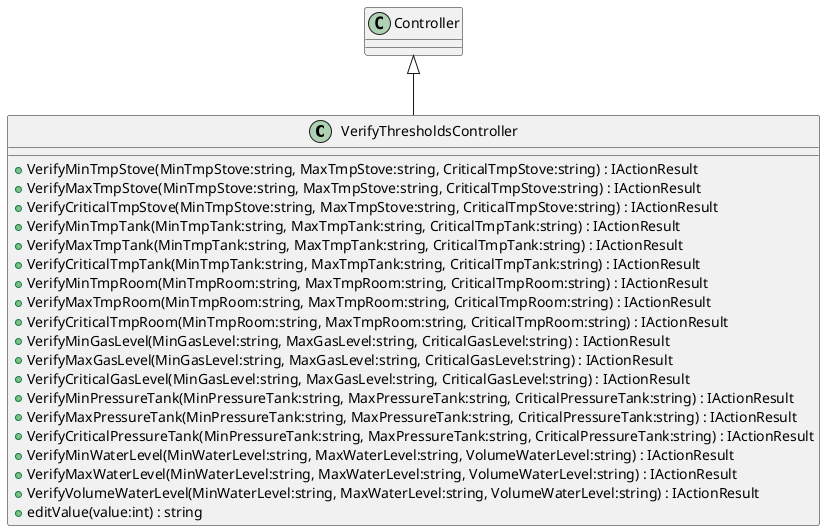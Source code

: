 @startuml
class VerifyThresholdsController {
    + VerifyMinTmpStove(MinTmpStove:string, MaxTmpStove:string, CriticalTmpStove:string) : IActionResult
    + VerifyMaxTmpStove(MinTmpStove:string, MaxTmpStove:string, CriticalTmpStove:string) : IActionResult
    + VerifyCriticalTmpStove(MinTmpStove:string, MaxTmpStove:string, CriticalTmpStove:string) : IActionResult
    + VerifyMinTmpTank(MinTmpTank:string, MaxTmpTank:string, CriticalTmpTank:string) : IActionResult
    + VerifyMaxTmpTank(MinTmpTank:string, MaxTmpTank:string, CriticalTmpTank:string) : IActionResult
    + VerifyCriticalTmpTank(MinTmpTank:string, MaxTmpTank:string, CriticalTmpTank:string) : IActionResult
    + VerifyMinTmpRoom(MinTmpRoom:string, MaxTmpRoom:string, CriticalTmpRoom:string) : IActionResult
    + VerifyMaxTmpRoom(MinTmpRoom:string, MaxTmpRoom:string, CriticalTmpRoom:string) : IActionResult
    + VerifyCriticalTmpRoom(MinTmpRoom:string, MaxTmpRoom:string, CriticalTmpRoom:string) : IActionResult
    + VerifyMinGasLevel(MinGasLevel:string, MaxGasLevel:string, CriticalGasLevel:string) : IActionResult
    + VerifyMaxGasLevel(MinGasLevel:string, MaxGasLevel:string, CriticalGasLevel:string) : IActionResult
    + VerifyCriticalGasLevel(MinGasLevel:string, MaxGasLevel:string, CriticalGasLevel:string) : IActionResult
    + VerifyMinPressureTank(MinPressureTank:string, MaxPressureTank:string, CriticalPressureTank:string) : IActionResult
    + VerifyMaxPressureTank(MinPressureTank:string, MaxPressureTank:string, CriticalPressureTank:string) : IActionResult
    + VerifyCriticalPressureTank(MinPressureTank:string, MaxPressureTank:string, CriticalPressureTank:string) : IActionResult
    + VerifyMinWaterLevel(MinWaterLevel:string, MaxWaterLevel:string, VolumeWaterLevel:string) : IActionResult
    + VerifyMaxWaterLevel(MinWaterLevel:string, MaxWaterLevel:string, VolumeWaterLevel:string) : IActionResult
    + VerifyVolumeWaterLevel(MinWaterLevel:string, MaxWaterLevel:string, VolumeWaterLevel:string) : IActionResult
    + editValue(value:int) : string
}
Controller <|-- VerifyThresholdsController
@enduml
